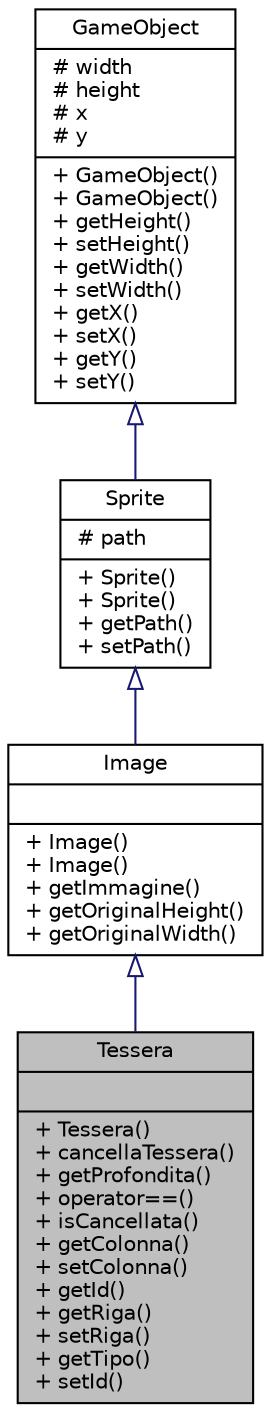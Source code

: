 digraph "Tessera"
{
  edge [fontname="Helvetica",fontsize="10",labelfontname="Helvetica",labelfontsize="10"];
  node [fontname="Helvetica",fontsize="10",shape=record];
  Node0 [label="{Tessera\n||+ Tessera()\l+ cancellaTessera()\l+ getProfondita()\l+ operator==()\l+ isCancellata()\l+ getColonna()\l+ setColonna()\l+ getId()\l+ getRiga()\l+ setRiga()\l+ getTipo()\l+ setId()\l}",height=0.2,width=0.4,color="black", fillcolor="grey75", style="filled", fontcolor="black"];
  Node1 -> Node0 [dir="back",color="midnightblue",fontsize="10",style="solid",arrowtail="onormal",fontname="Helvetica"];
  Node1 [label="{Image\n||+ Image()\l+ Image()\l+ getImmagine()\l+ getOriginalHeight()\l+ getOriginalWidth()\l}",height=0.2,width=0.4,color="black", fillcolor="white", style="filled",URL="$class_image.html"];
  Node2 -> Node1 [dir="back",color="midnightblue",fontsize="10",style="solid",arrowtail="onormal",fontname="Helvetica"];
  Node2 [label="{Sprite\n|# path\l|+ Sprite()\l+ Sprite()\l+ getPath()\l+ setPath()\l}",height=0.2,width=0.4,color="black", fillcolor="white", style="filled",URL="$class_sprite.html"];
  Node3 -> Node2 [dir="back",color="midnightblue",fontsize="10",style="solid",arrowtail="onormal",fontname="Helvetica"];
  Node3 [label="{GameObject\n|# width\l# height\l# x\l# y\l|+ GameObject()\l+ GameObject()\l+ getHeight()\l+ setHeight()\l+ getWidth()\l+ setWidth()\l+ getX()\l+ setX()\l+ getY()\l+ setY()\l}",height=0.2,width=0.4,color="black", fillcolor="white", style="filled",URL="$class_game_object.html"];
}

